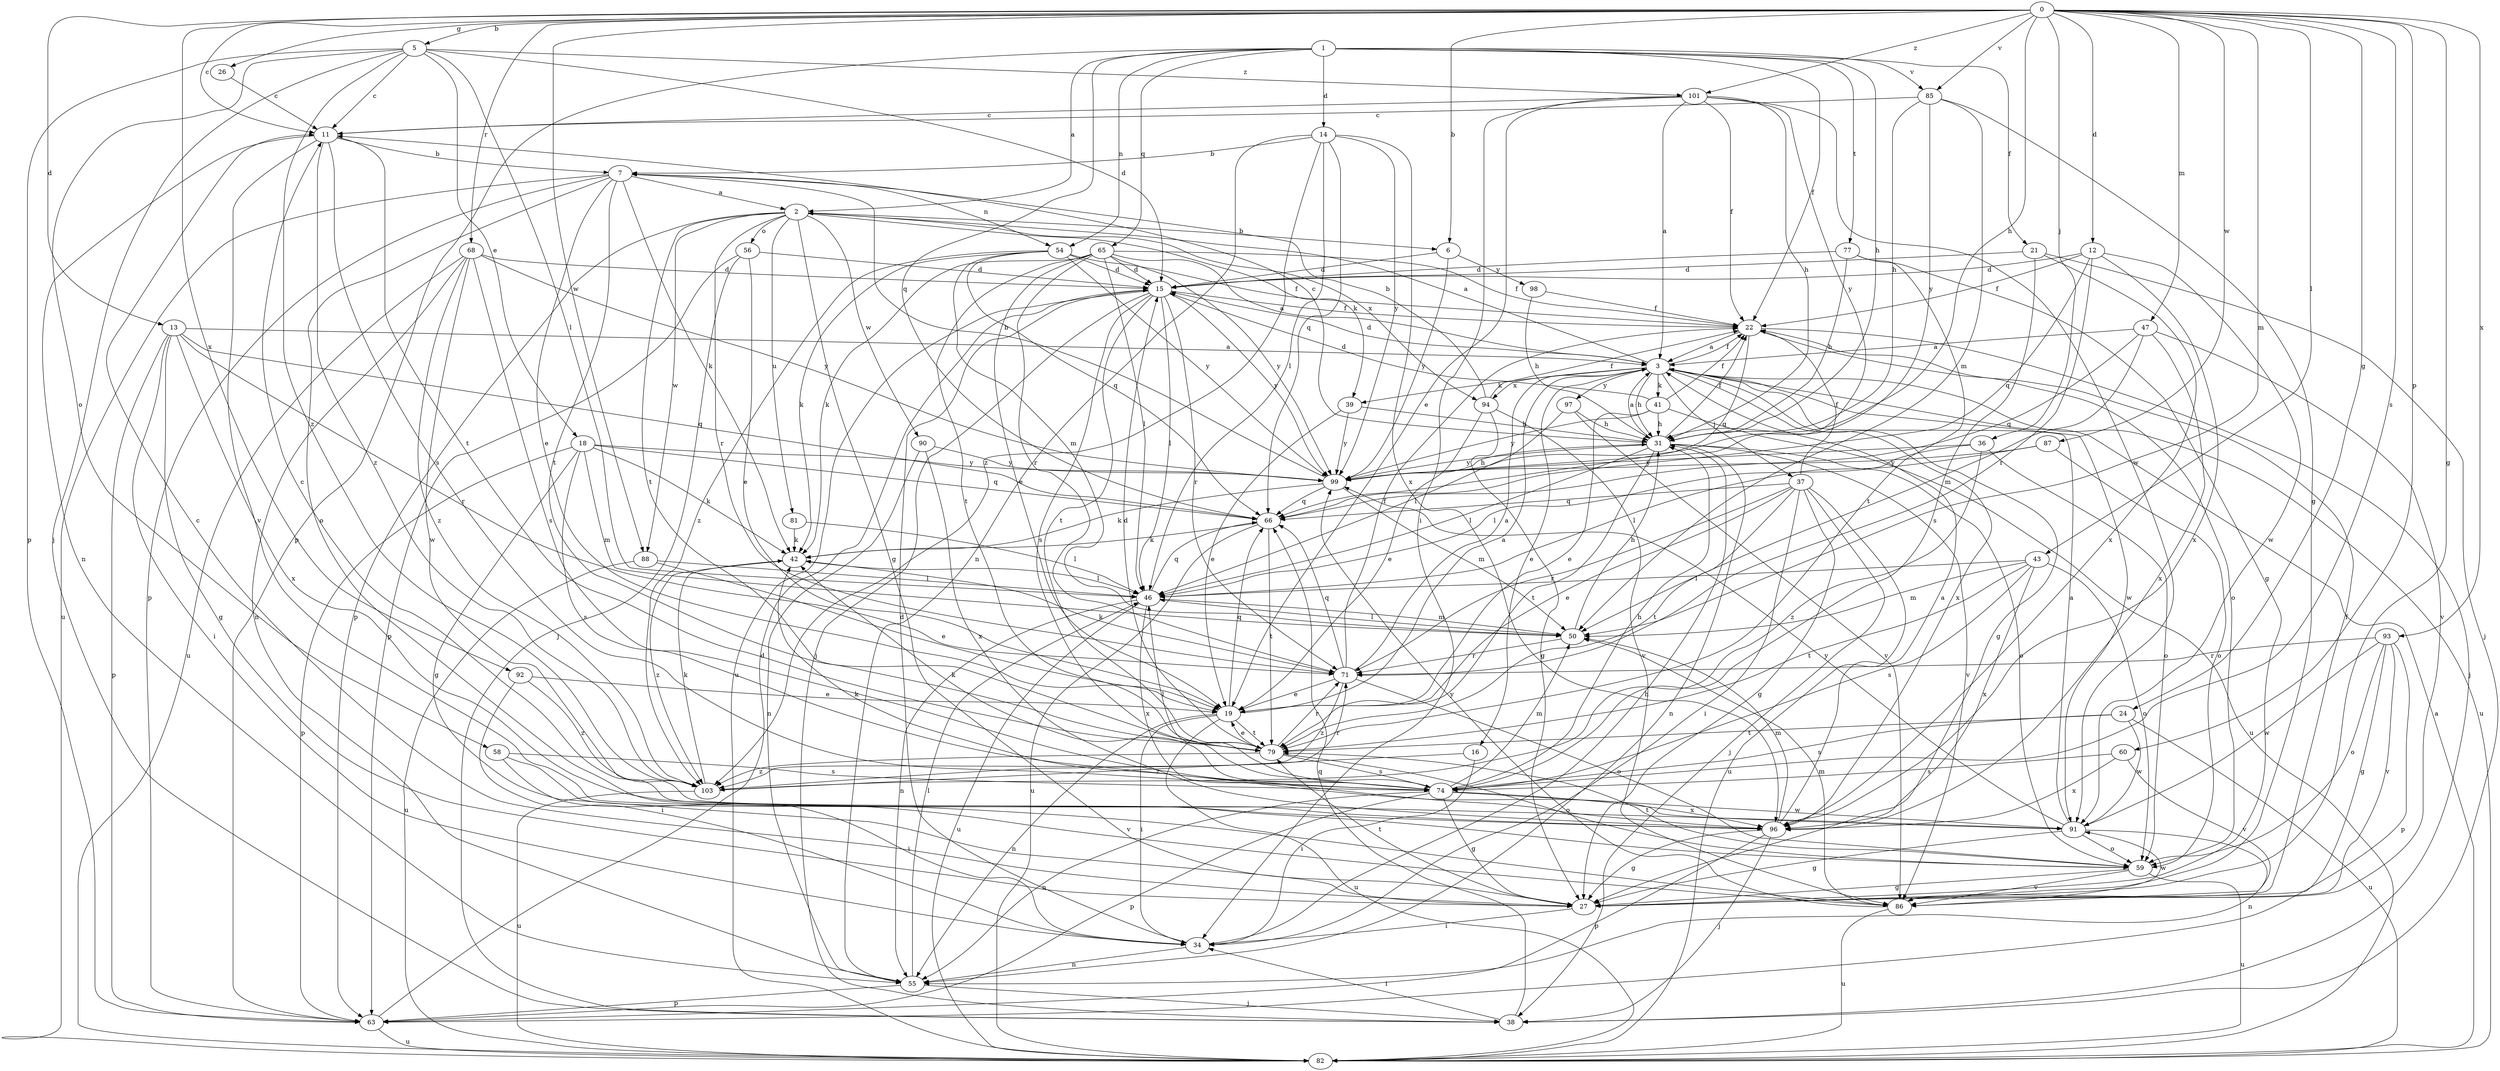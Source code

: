 strict digraph  {
0;
1;
2;
3;
5;
6;
7;
11;
12;
13;
14;
15;
16;
18;
19;
21;
22;
24;
26;
27;
31;
34;
36;
37;
38;
39;
41;
42;
43;
46;
47;
50;
54;
55;
56;
58;
59;
60;
63;
65;
66;
68;
71;
74;
77;
79;
81;
82;
85;
86;
87;
88;
90;
91;
92;
93;
94;
96;
97;
98;
99;
101;
103;
0 -> 5  [label=b];
0 -> 6  [label=b];
0 -> 11  [label=c];
0 -> 12  [label=d];
0 -> 13  [label=d];
0 -> 24  [label=g];
0 -> 26  [label=g];
0 -> 27  [label=g];
0 -> 31  [label=h];
0 -> 36  [label=j];
0 -> 43  [label=l];
0 -> 47  [label=m];
0 -> 50  [label=m];
0 -> 60  [label=p];
0 -> 68  [label=r];
0 -> 74  [label=s];
0 -> 85  [label=v];
0 -> 87  [label=w];
0 -> 88  [label=w];
0 -> 92  [label=x];
0 -> 93  [label=x];
0 -> 101  [label=z];
1 -> 2  [label=a];
1 -> 14  [label=d];
1 -> 21  [label=f];
1 -> 22  [label=f];
1 -> 31  [label=h];
1 -> 54  [label=n];
1 -> 63  [label=p];
1 -> 65  [label=q];
1 -> 66  [label=q];
1 -> 77  [label=t];
1 -> 85  [label=v];
2 -> 6  [label=b];
2 -> 27  [label=g];
2 -> 39  [label=k];
2 -> 56  [label=o];
2 -> 63  [label=p];
2 -> 71  [label=r];
2 -> 79  [label=t];
2 -> 81  [label=u];
2 -> 88  [label=w];
2 -> 90  [label=w];
2 -> 94  [label=x];
3 -> 2  [label=a];
3 -> 15  [label=d];
3 -> 16  [label=e];
3 -> 22  [label=f];
3 -> 27  [label=g];
3 -> 31  [label=h];
3 -> 37  [label=j];
3 -> 39  [label=k];
3 -> 41  [label=k];
3 -> 82  [label=u];
3 -> 91  [label=w];
3 -> 94  [label=x];
3 -> 96  [label=x];
3 -> 97  [label=y];
5 -> 11  [label=c];
5 -> 15  [label=d];
5 -> 18  [label=e];
5 -> 38  [label=j];
5 -> 46  [label=l];
5 -> 58  [label=o];
5 -> 63  [label=p];
5 -> 101  [label=z];
5 -> 103  [label=z];
6 -> 15  [label=d];
6 -> 98  [label=y];
6 -> 99  [label=y];
7 -> 2  [label=a];
7 -> 19  [label=e];
7 -> 42  [label=k];
7 -> 54  [label=n];
7 -> 59  [label=o];
7 -> 63  [label=p];
7 -> 79  [label=t];
7 -> 82  [label=u];
11 -> 7  [label=b];
11 -> 55  [label=n];
11 -> 74  [label=s];
11 -> 79  [label=t];
11 -> 86  [label=v];
11 -> 103  [label=z];
12 -> 15  [label=d];
12 -> 22  [label=f];
12 -> 66  [label=q];
12 -> 71  [label=r];
12 -> 91  [label=w];
12 -> 96  [label=x];
13 -> 3  [label=a];
13 -> 27  [label=g];
13 -> 34  [label=i];
13 -> 63  [label=p];
13 -> 66  [label=q];
13 -> 71  [label=r];
13 -> 96  [label=x];
14 -> 7  [label=b];
14 -> 46  [label=l];
14 -> 55  [label=n];
14 -> 66  [label=q];
14 -> 96  [label=x];
14 -> 99  [label=y];
14 -> 103  [label=z];
15 -> 22  [label=f];
15 -> 38  [label=j];
15 -> 46  [label=l];
15 -> 71  [label=r];
15 -> 74  [label=s];
15 -> 79  [label=t];
15 -> 82  [label=u];
15 -> 99  [label=y];
16 -> 34  [label=i];
16 -> 103  [label=z];
18 -> 27  [label=g];
18 -> 42  [label=k];
18 -> 50  [label=m];
18 -> 63  [label=p];
18 -> 66  [label=q];
18 -> 74  [label=s];
18 -> 99  [label=y];
19 -> 3  [label=a];
19 -> 34  [label=i];
19 -> 55  [label=n];
19 -> 66  [label=q];
19 -> 79  [label=t];
19 -> 82  [label=u];
21 -> 15  [label=d];
21 -> 38  [label=j];
21 -> 74  [label=s];
21 -> 96  [label=x];
22 -> 3  [label=a];
22 -> 38  [label=j];
22 -> 59  [label=o];
22 -> 66  [label=q];
24 -> 74  [label=s];
24 -> 79  [label=t];
24 -> 82  [label=u];
24 -> 91  [label=w];
26 -> 11  [label=c];
27 -> 11  [label=c];
27 -> 34  [label=i];
27 -> 79  [label=t];
31 -> 3  [label=a];
31 -> 11  [label=c];
31 -> 22  [label=f];
31 -> 46  [label=l];
31 -> 55  [label=n];
31 -> 59  [label=o];
31 -> 79  [label=t];
31 -> 86  [label=v];
31 -> 99  [label=y];
34 -> 15  [label=d];
34 -> 31  [label=h];
34 -> 55  [label=n];
36 -> 46  [label=l];
36 -> 59  [label=o];
36 -> 99  [label=y];
36 -> 103  [label=z];
37 -> 19  [label=e];
37 -> 22  [label=f];
37 -> 27  [label=g];
37 -> 34  [label=i];
37 -> 38  [label=j];
37 -> 66  [label=q];
37 -> 71  [label=r];
37 -> 79  [label=t];
37 -> 82  [label=u];
38 -> 34  [label=i];
38 -> 66  [label=q];
39 -> 19  [label=e];
39 -> 31  [label=h];
39 -> 99  [label=y];
41 -> 15  [label=d];
41 -> 19  [label=e];
41 -> 22  [label=f];
41 -> 31  [label=h];
41 -> 82  [label=u];
41 -> 99  [label=y];
42 -> 46  [label=l];
42 -> 103  [label=z];
43 -> 46  [label=l];
43 -> 50  [label=m];
43 -> 59  [label=o];
43 -> 74  [label=s];
43 -> 79  [label=t];
43 -> 96  [label=x];
46 -> 50  [label=m];
46 -> 55  [label=n];
46 -> 66  [label=q];
46 -> 82  [label=u];
46 -> 96  [label=x];
47 -> 3  [label=a];
47 -> 50  [label=m];
47 -> 66  [label=q];
47 -> 86  [label=v];
47 -> 96  [label=x];
50 -> 31  [label=h];
50 -> 46  [label=l];
50 -> 71  [label=r];
54 -> 15  [label=d];
54 -> 22  [label=f];
54 -> 42  [label=k];
54 -> 50  [label=m];
54 -> 66  [label=q];
54 -> 99  [label=y];
54 -> 103  [label=z];
55 -> 38  [label=j];
55 -> 46  [label=l];
55 -> 63  [label=p];
56 -> 15  [label=d];
56 -> 19  [label=e];
56 -> 38  [label=j];
56 -> 63  [label=p];
58 -> 34  [label=i];
58 -> 74  [label=s];
58 -> 86  [label=v];
59 -> 27  [label=g];
59 -> 79  [label=t];
59 -> 82  [label=u];
59 -> 86  [label=v];
60 -> 74  [label=s];
60 -> 86  [label=v];
60 -> 96  [label=x];
63 -> 15  [label=d];
63 -> 82  [label=u];
65 -> 3  [label=a];
65 -> 15  [label=d];
65 -> 19  [label=e];
65 -> 22  [label=f];
65 -> 42  [label=k];
65 -> 46  [label=l];
65 -> 71  [label=r];
65 -> 79  [label=t];
65 -> 99  [label=y];
66 -> 42  [label=k];
66 -> 79  [label=t];
66 -> 82  [label=u];
68 -> 15  [label=d];
68 -> 55  [label=n];
68 -> 74  [label=s];
68 -> 82  [label=u];
68 -> 91  [label=w];
68 -> 99  [label=y];
68 -> 103  [label=z];
71 -> 3  [label=a];
71 -> 19  [label=e];
71 -> 22  [label=f];
71 -> 42  [label=k];
71 -> 59  [label=o];
71 -> 66  [label=q];
71 -> 103  [label=z];
74 -> 27  [label=g];
74 -> 31  [label=h];
74 -> 42  [label=k];
74 -> 46  [label=l];
74 -> 50  [label=m];
74 -> 55  [label=n];
74 -> 63  [label=p];
74 -> 91  [label=w];
74 -> 96  [label=x];
77 -> 15  [label=d];
77 -> 27  [label=g];
77 -> 31  [label=h];
77 -> 79  [label=t];
79 -> 15  [label=d];
79 -> 19  [label=e];
79 -> 59  [label=o];
79 -> 71  [label=r];
79 -> 74  [label=s];
79 -> 103  [label=z];
81 -> 42  [label=k];
81 -> 46  [label=l];
82 -> 3  [label=a];
85 -> 11  [label=c];
85 -> 27  [label=g];
85 -> 31  [label=h];
85 -> 50  [label=m];
85 -> 99  [label=y];
86 -> 22  [label=f];
86 -> 50  [label=m];
86 -> 82  [label=u];
86 -> 91  [label=w];
86 -> 99  [label=y];
87 -> 46  [label=l];
87 -> 59  [label=o];
87 -> 99  [label=y];
88 -> 19  [label=e];
88 -> 46  [label=l];
88 -> 82  [label=u];
90 -> 55  [label=n];
90 -> 96  [label=x];
90 -> 99  [label=y];
91 -> 3  [label=a];
91 -> 27  [label=g];
91 -> 42  [label=k];
91 -> 55  [label=n];
91 -> 59  [label=o];
91 -> 99  [label=y];
92 -> 19  [label=e];
92 -> 34  [label=i];
92 -> 103  [label=z];
93 -> 27  [label=g];
93 -> 59  [label=o];
93 -> 63  [label=p];
93 -> 71  [label=r];
93 -> 86  [label=v];
93 -> 91  [label=w];
94 -> 7  [label=b];
94 -> 19  [label=e];
94 -> 22  [label=f];
94 -> 27  [label=g];
94 -> 86  [label=v];
96 -> 3  [label=a];
96 -> 11  [label=c];
96 -> 27  [label=g];
96 -> 38  [label=j];
96 -> 50  [label=m];
96 -> 63  [label=p];
97 -> 31  [label=h];
97 -> 46  [label=l];
97 -> 86  [label=v];
98 -> 22  [label=f];
98 -> 31  [label=h];
99 -> 7  [label=b];
99 -> 31  [label=h];
99 -> 42  [label=k];
99 -> 50  [label=m];
99 -> 66  [label=q];
101 -> 3  [label=a];
101 -> 11  [label=c];
101 -> 19  [label=e];
101 -> 22  [label=f];
101 -> 31  [label=h];
101 -> 34  [label=i];
101 -> 91  [label=w];
101 -> 99  [label=y];
103 -> 42  [label=k];
103 -> 71  [label=r];
103 -> 82  [label=u];
}
